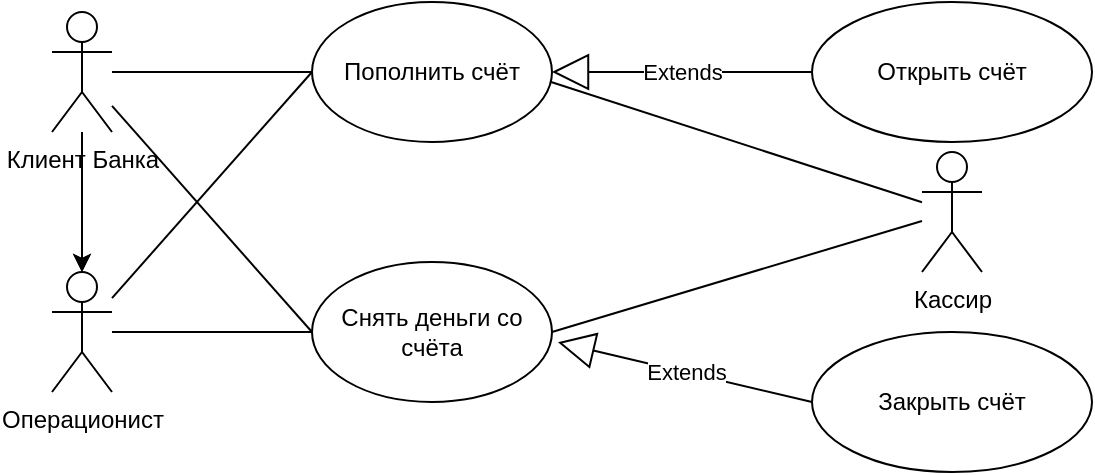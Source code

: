 <mxfile version="23.1.5" type="device">
  <diagram name="Страница — 1" id="dMklHv4wkPNwdMdGU1oO">
    <mxGraphModel dx="808" dy="428" grid="1" gridSize="10" guides="1" tooltips="1" connect="1" arrows="1" fold="1" page="1" pageScale="1" pageWidth="827" pageHeight="1169" math="0" shadow="0">
      <root>
        <mxCell id="0" />
        <mxCell id="1" parent="0" />
        <mxCell id="X3Yt5psmKC18bbx0COTn-23" value="" style="edgeStyle=orthogonalEdgeStyle;rounded=0;orthogonalLoop=1;jettySize=auto;html=1;" edge="1" parent="1" source="X3Yt5psmKC18bbx0COTn-5" target="X3Yt5psmKC18bbx0COTn-12">
          <mxGeometry relative="1" as="geometry" />
        </mxCell>
        <mxCell id="X3Yt5psmKC18bbx0COTn-24" value="" style="edgeStyle=orthogonalEdgeStyle;rounded=0;orthogonalLoop=1;jettySize=auto;html=1;" edge="1" parent="1" source="X3Yt5psmKC18bbx0COTn-5" target="X3Yt5psmKC18bbx0COTn-12">
          <mxGeometry relative="1" as="geometry" />
        </mxCell>
        <mxCell id="X3Yt5psmKC18bbx0COTn-5" value="Клиент Банка" style="shape=umlActor;verticalLabelPosition=bottom;verticalAlign=top;html=1;outlineConnect=0;" vertex="1" parent="1">
          <mxGeometry x="90" y="180" width="30" height="60" as="geometry" />
        </mxCell>
        <mxCell id="X3Yt5psmKC18bbx0COTn-8" value="" style="endArrow=none;html=1;rounded=0;exitX=0;exitY=0.5;exitDx=0;exitDy=0;" edge="1" parent="1" source="X3Yt5psmKC18bbx0COTn-19" target="X3Yt5psmKC18bbx0COTn-5">
          <mxGeometry width="50" height="50" relative="1" as="geometry">
            <mxPoint x="220" y="210" as="sourcePoint" />
            <mxPoint x="350" y="190" as="targetPoint" />
          </mxGeometry>
        </mxCell>
        <mxCell id="X3Yt5psmKC18bbx0COTn-11" value="" style="endArrow=none;html=1;rounded=0;entryX=0;entryY=0.5;entryDx=0;entryDy=0;" edge="1" parent="1" source="X3Yt5psmKC18bbx0COTn-5">
          <mxGeometry width="50" height="50" relative="1" as="geometry">
            <mxPoint x="380" y="240" as="sourcePoint" />
            <mxPoint x="220" y="340" as="targetPoint" />
          </mxGeometry>
        </mxCell>
        <mxCell id="X3Yt5psmKC18bbx0COTn-12" value="Операционист" style="shape=umlActor;verticalLabelPosition=bottom;verticalAlign=top;html=1;outlineConnect=0;" vertex="1" parent="1">
          <mxGeometry x="90" y="310" width="30" height="60" as="geometry" />
        </mxCell>
        <mxCell id="X3Yt5psmKC18bbx0COTn-13" value="" style="endArrow=none;html=1;rounded=0;exitX=0;exitY=0.5;exitDx=0;exitDy=0;" edge="1" parent="1" target="X3Yt5psmKC18bbx0COTn-12">
          <mxGeometry width="50" height="50" relative="1" as="geometry">
            <mxPoint x="220" y="340" as="sourcePoint" />
            <mxPoint x="430" y="190" as="targetPoint" />
          </mxGeometry>
        </mxCell>
        <mxCell id="X3Yt5psmKC18bbx0COTn-14" value="" style="endArrow=none;html=1;rounded=0;entryX=0;entryY=0.5;entryDx=0;entryDy=0;" edge="1" parent="1" source="X3Yt5psmKC18bbx0COTn-12" target="X3Yt5psmKC18bbx0COTn-19">
          <mxGeometry width="50" height="50" relative="1" as="geometry">
            <mxPoint x="380" y="240" as="sourcePoint" />
            <mxPoint x="220" y="210" as="targetPoint" />
          </mxGeometry>
        </mxCell>
        <mxCell id="X3Yt5psmKC18bbx0COTn-16" value="Extends" style="endArrow=block;endSize=16;endFill=0;html=1;rounded=0;entryX=1;entryY=0.5;entryDx=0;entryDy=0;exitX=0;exitY=0.5;exitDx=0;exitDy=0;" edge="1" parent="1" source="X3Yt5psmKC18bbx0COTn-21" target="X3Yt5psmKC18bbx0COTn-19">
          <mxGeometry width="160" relative="1" as="geometry">
            <mxPoint x="470" y="210" as="sourcePoint" />
            <mxPoint x="340" y="210" as="targetPoint" />
          </mxGeometry>
        </mxCell>
        <mxCell id="X3Yt5psmKC18bbx0COTn-19" value="Пополнить счёт" style="ellipse;whiteSpace=wrap;html=1;" vertex="1" parent="1">
          <mxGeometry x="220" y="175" width="120" height="70" as="geometry" />
        </mxCell>
        <mxCell id="X3Yt5psmKC18bbx0COTn-20" value="Снять деньги со счёта" style="ellipse;whiteSpace=wrap;html=1;" vertex="1" parent="1">
          <mxGeometry x="220" y="305" width="120" height="70" as="geometry" />
        </mxCell>
        <mxCell id="X3Yt5psmKC18bbx0COTn-21" value="Открыть счёт" style="ellipse;whiteSpace=wrap;html=1;" vertex="1" parent="1">
          <mxGeometry x="470" y="175" width="140" height="70" as="geometry" />
        </mxCell>
        <mxCell id="X3Yt5psmKC18bbx0COTn-22" value="Кассир" style="shape=umlActor;verticalLabelPosition=bottom;verticalAlign=top;html=1;outlineConnect=0;" vertex="1" parent="1">
          <mxGeometry x="525" y="250" width="30" height="60" as="geometry" />
        </mxCell>
        <mxCell id="X3Yt5psmKC18bbx0COTn-26" value="" style="endArrow=none;html=1;rounded=0;entryX=1;entryY=0.5;entryDx=0;entryDy=0;" edge="1" parent="1" source="X3Yt5psmKC18bbx0COTn-22" target="X3Yt5psmKC18bbx0COTn-20">
          <mxGeometry width="50" height="50" relative="1" as="geometry">
            <mxPoint x="340" y="290" as="sourcePoint" />
            <mxPoint x="390" y="240" as="targetPoint" />
          </mxGeometry>
        </mxCell>
        <mxCell id="X3Yt5psmKC18bbx0COTn-27" value="" style="endArrow=none;html=1;rounded=0;entryX=0.993;entryY=0.57;entryDx=0;entryDy=0;entryPerimeter=0;" edge="1" parent="1" source="X3Yt5psmKC18bbx0COTn-22" target="X3Yt5psmKC18bbx0COTn-19">
          <mxGeometry width="50" height="50" relative="1" as="geometry">
            <mxPoint x="340" y="290" as="sourcePoint" />
            <mxPoint x="390" y="240" as="targetPoint" />
          </mxGeometry>
        </mxCell>
        <mxCell id="X3Yt5psmKC18bbx0COTn-31" value="Закрыть счёт" style="ellipse;whiteSpace=wrap;html=1;" vertex="1" parent="1">
          <mxGeometry x="470" y="340" width="140" height="70" as="geometry" />
        </mxCell>
        <mxCell id="X3Yt5psmKC18bbx0COTn-32" value="Extends" style="endArrow=block;endSize=16;endFill=0;html=1;rounded=0;exitX=0;exitY=0.5;exitDx=0;exitDy=0;entryX=1.025;entryY=0.573;entryDx=0;entryDy=0;entryPerimeter=0;" edge="1" parent="1" source="X3Yt5psmKC18bbx0COTn-31" target="X3Yt5psmKC18bbx0COTn-20">
          <mxGeometry width="160" relative="1" as="geometry">
            <mxPoint x="290" y="260" as="sourcePoint" />
            <mxPoint x="450" y="260" as="targetPoint" />
          </mxGeometry>
        </mxCell>
      </root>
    </mxGraphModel>
  </diagram>
</mxfile>
